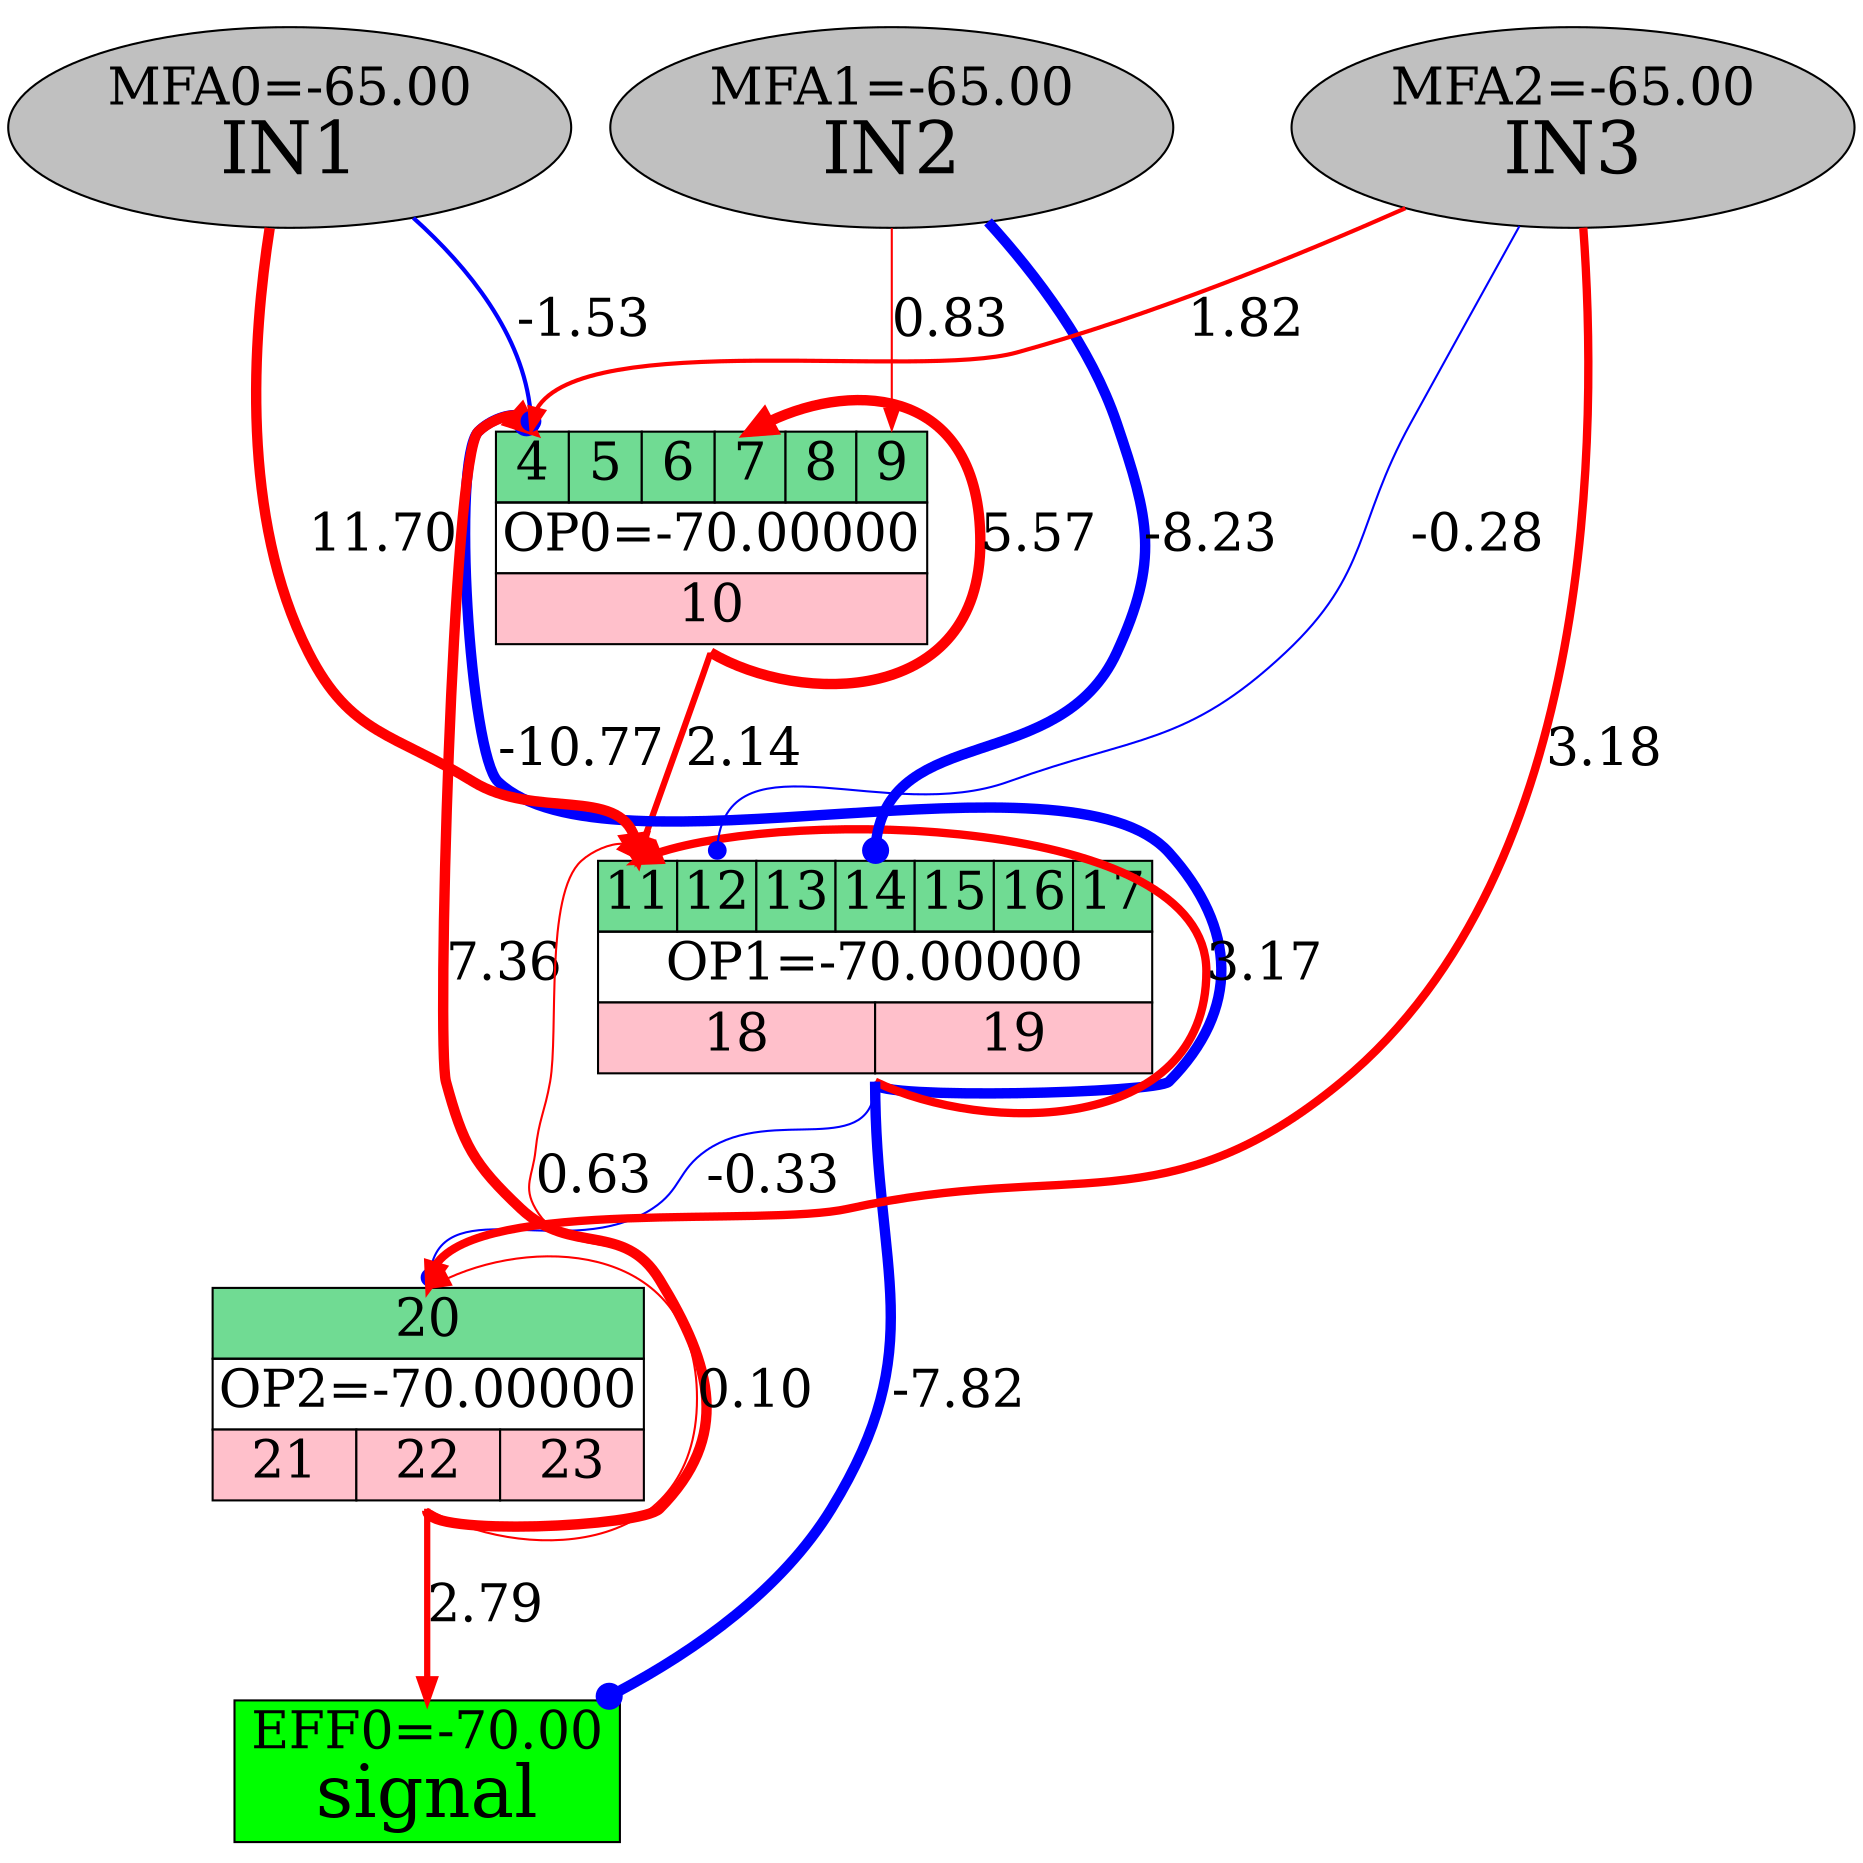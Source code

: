 digraph G {
ratio=1;{
	node [shape=plaintext]

RU0 [label=<
<TABLE BORDER="0" CELLBORDER="0" CELLSPACING="0" CELLPADDING="0">
 <TR><TD><TABLE BORDER="0" CELLBORDER="1" CELLSPACING="0" CELLPADDING="2"><TR>
	<TD PORT="gene4" BGCOLOR="#70DB93"><FONT POINT-SIZE="25">4</FONT></TD>
	<TD PORT="gene5" BGCOLOR="#70DB93"><FONT POINT-SIZE="25">5</FONT></TD>
	<TD PORT="gene6" BGCOLOR="#70DB93"><FONT POINT-SIZE="25">6</FONT></TD>
	<TD PORT="gene7" BGCOLOR="#70DB93"><FONT POINT-SIZE="25">7</FONT></TD>
	<TD PORT="gene8" BGCOLOR="#70DB93"><FONT POINT-SIZE="25">8</FONT></TD>
	<TD PORT="gene9" BGCOLOR="#70DB93"><FONT POINT-SIZE="25">9</FONT></TD>
 </TR></TABLE></TD></TR>

 <TR><TD><FONT POINT-SIZE="25">
		<TABLE BORDER="0" CELLBORDER="1" CELLSPACING="0" CELLPADDING="2"><TR><TD>
		OP0=-70.00000
		</TD></TR></TABLE>
 </FONT></TD></TR>

 <TR><TD><TABLE BORDER="0" CELLBORDER="1" CELLSPACING="0" CELLPADDING="2"><TR>
	<TD PORT="gene10" BGCOLOR="#FFC0CB"><FONT POINT-SIZE="25">10</FONT></TD>
 </TR></TABLE>

</TD></TR></TABLE>>];

RU1 [label=<
<TABLE BORDER="0" CELLBORDER="0" CELLSPACING="0" CELLPADDING="0">
 <TR><TD><TABLE BORDER="0" CELLBORDER="1" CELLSPACING="0" CELLPADDING="2"><TR>
	<TD PORT="gene11" BGCOLOR="#70DB93"><FONT POINT-SIZE="25">11</FONT></TD>
	<TD PORT="gene12" BGCOLOR="#70DB93"><FONT POINT-SIZE="25">12</FONT></TD>
	<TD PORT="gene13" BGCOLOR="#70DB93"><FONT POINT-SIZE="25">13</FONT></TD>
	<TD PORT="gene14" BGCOLOR="#70DB93"><FONT POINT-SIZE="25">14</FONT></TD>
	<TD PORT="gene15" BGCOLOR="#70DB93"><FONT POINT-SIZE="25">15</FONT></TD>
	<TD PORT="gene16" BGCOLOR="#70DB93"><FONT POINT-SIZE="25">16</FONT></TD>
	<TD PORT="gene17" BGCOLOR="#70DB93"><FONT POINT-SIZE="25">17</FONT></TD>
 </TR></TABLE></TD></TR>

 <TR><TD><FONT POINT-SIZE="25">
		<TABLE BORDER="0" CELLBORDER="1" CELLSPACING="0" CELLPADDING="2"><TR><TD>
		OP1=-70.00000
		</TD></TR></TABLE>
 </FONT></TD></TR>

 <TR><TD><TABLE BORDER="0" CELLBORDER="1" CELLSPACING="0" CELLPADDING="2"><TR>
	<TD PORT="gene18" BGCOLOR="#FFC0CB"><FONT POINT-SIZE="25">18</FONT></TD>
	<TD PORT="gene19" BGCOLOR="#FFC0CB"><FONT POINT-SIZE="25">19</FONT></TD>
 </TR></TABLE>

</TD></TR></TABLE>>];

RU2 [label=<
<TABLE BORDER="0" CELLBORDER="0" CELLSPACING="0" CELLPADDING="0">
 <TR><TD><TABLE BORDER="0" CELLBORDER="1" CELLSPACING="0" CELLPADDING="2"><TR>
	<TD PORT="gene20" BGCOLOR="#70DB93"><FONT POINT-SIZE="25">20</FONT></TD>
 </TR></TABLE></TD></TR>

 <TR><TD><FONT POINT-SIZE="25">
		<TABLE BORDER="0" CELLBORDER="1" CELLSPACING="0" CELLPADDING="2"><TR><TD>
		OP2=-70.00000
		</TD></TR></TABLE>
 </FONT></TD></TR>

 <TR><TD><TABLE BORDER="0" CELLBORDER="1" CELLSPACING="0" CELLPADDING="2"><TR>
	<TD PORT="gene21" BGCOLOR="#FFC0CB"><FONT POINT-SIZE="25">21</FONT></TD>
	<TD PORT="gene22" BGCOLOR="#FFC0CB"><FONT POINT-SIZE="25">22</FONT></TD>
	<TD PORT="gene23" BGCOLOR="#FFC0CB"><FONT POINT-SIZE="25">23</FONT></TD>
 </TR></TABLE>

</TD></TR></TABLE>>];

  node [shape=ellipse, style=filled, fillcolor="#C0C0C0"]

MFA0 [label=<<FONT POINT-SIZE="25">MFA0=-65.00</FONT><BR/><FONT POINT-SIZE="35">IN1</FONT>>];
  node [shape=ellipse, style=filled, fillcolor="#C0C0C0"]

MFA1 [label=<<FONT POINT-SIZE="25">MFA1=-65.00</FONT><BR/><FONT POINT-SIZE="35">IN2</FONT>>];
  node [shape=ellipse, style=filled, fillcolor="#C0C0C0"]

MFA2 [label=<<FONT POINT-SIZE="25">MFA2=-65.00</FONT><BR/><FONT POINT-SIZE="35">IN3</FONT>>];

  node [shape=box, style=filled, fillcolor="#00FF00"]

EFF0 [label=<<FONT POINT-SIZE="25">EFF0=-70.00</FONT><BR/><FONT POINT-SIZE="35">signal</FONT>>];

RU1:s -> RU0:gene4:n [arrowhead=dot, weight=-21.53993, style="setlinewidth(5),solid", color="#0000FF", labeldistance="1", fontsize=25, label="-10.77"];
RU2:s -> RU0:gene4:n [arrowhead=normal, weight=14.72988, style="setlinewidth(5),solid", color="#FF0000", labeldistance="1", fontsize=25, label="7.36"];
RU0:s -> RU0:gene7:n [arrowhead=normal, weight=11.14032, style="setlinewidth(5),solid", color="#FF0000", labeldistance="1", fontsize=25, label="5.57"];
RU0:s -> RU1:gene11:n [arrowhead=normal, weight=4.28400, style="setlinewidth(3),solid", color="#FF0000", labeldistance="1", fontsize=25, label="2.14"];
RU1:s -> RU1:gene11:n [arrowhead=normal, weight=6.33936, style="setlinewidth(4),solid", color="#FF0000", labeldistance="1", fontsize=25, label="3.17"];
RU2:s -> RU1:gene11:n [arrowhead=normal, weight=1.25178, style="setlinewidth(1),solid", color="#FF0000", labeldistance="1", fontsize=25, label="0.63"];
RU1:s -> RU2:gene20:n [arrowhead=dot, weight=-0.66209, style="setlinewidth(1),solid", color="#0000FF", labeldistance="1", fontsize=25, label="-0.33"];
RU2:s -> RU2:gene20:n [arrowhead=normal, weight=0.20788, style="setlinewidth(1),solid", color="#FF0000", labeldistance="1", fontsize=25, label="0.10"];

MFA0 -> RU0:gene4:n [arrowhead=dot, weight=-3.06963, style="setlinewidth(2),solid", color="#0000FF", labeldistance="1", fontsize=25, label="-1.53"];
MFA2 -> RU0:gene4:n [arrowhead=normal, weight=3.64273, style="setlinewidth(2),solid", color="#FF0000", labeldistance="1", fontsize=25, label="1.82"];
MFA1 -> RU0:gene9:n [arrowhead=normal, weight=1.65993, style="setlinewidth(1),solid", color="#FF0000", labeldistance="1", fontsize=25, label="0.83"];
MFA0 -> RU1:gene11:n [arrowhead=normal, weight=23.40379, style="setlinewidth(5),solid", color="#FF0000", labeldistance="1", fontsize=25, label="11.70"];
MFA2 -> RU1:gene12:n [arrowhead=dot, weight=-0.56596, style="setlinewidth(1),solid", color="#0000FF", labeldistance="1", fontsize=25, label="-0.28"];
MFA1 -> RU1:gene14:n [arrowhead=dot, weight=-16.45283, style="setlinewidth(5),solid", color="#0000FF", labeldistance="1", fontsize=25, label="-8.23"];
MFA2 -> RU2:gene20:n [arrowhead=normal, weight=6.36229, style="setlinewidth(4),solid", color="#FF0000", labeldistance="1", fontsize=25, label="3.18"];
RU1:s -> EFF0 [arrowhead=dot, weight=-15.63418, style="setlinewidth(5),solid", color="#0000FF", labeldistance="1", fontsize=25, label="-7.82"];
RU2:s -> EFF0 [arrowhead=normal, weight=5.58088, style="setlinewidth(3),solid", color="#FF0000", labeldistance="1", fontsize=25, label="2.79"];
}
}
